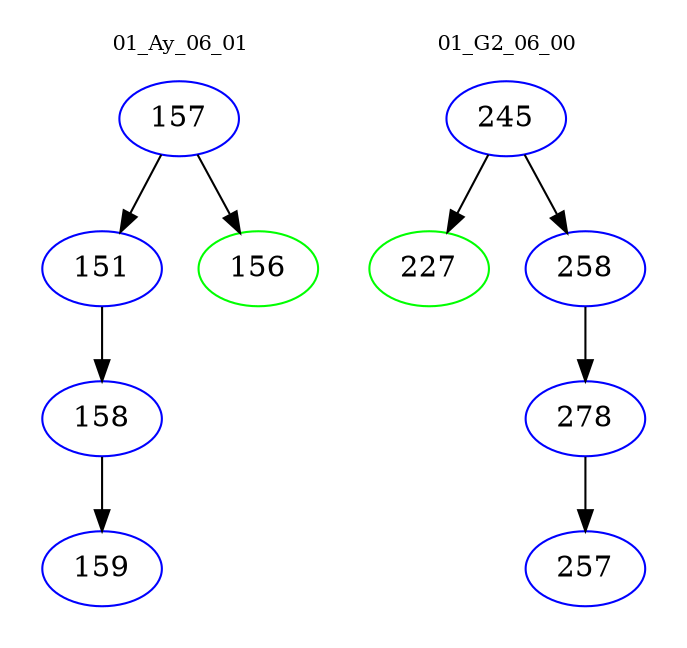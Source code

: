 digraph{
subgraph cluster_0 {
color = white
label = "01_Ay_06_01";
fontsize=10;
T0_157 [label="157", color="blue"]
T0_157 -> T0_151 [color="black"]
T0_151 [label="151", color="blue"]
T0_151 -> T0_158 [color="black"]
T0_158 [label="158", color="blue"]
T0_158 -> T0_159 [color="black"]
T0_159 [label="159", color="blue"]
T0_157 -> T0_156 [color="black"]
T0_156 [label="156", color="green"]
}
subgraph cluster_1 {
color = white
label = "01_G2_06_00";
fontsize=10;
T1_245 [label="245", color="blue"]
T1_245 -> T1_227 [color="black"]
T1_227 [label="227", color="green"]
T1_245 -> T1_258 [color="black"]
T1_258 [label="258", color="blue"]
T1_258 -> T1_278 [color="black"]
T1_278 [label="278", color="blue"]
T1_278 -> T1_257 [color="black"]
T1_257 [label="257", color="blue"]
}
}
